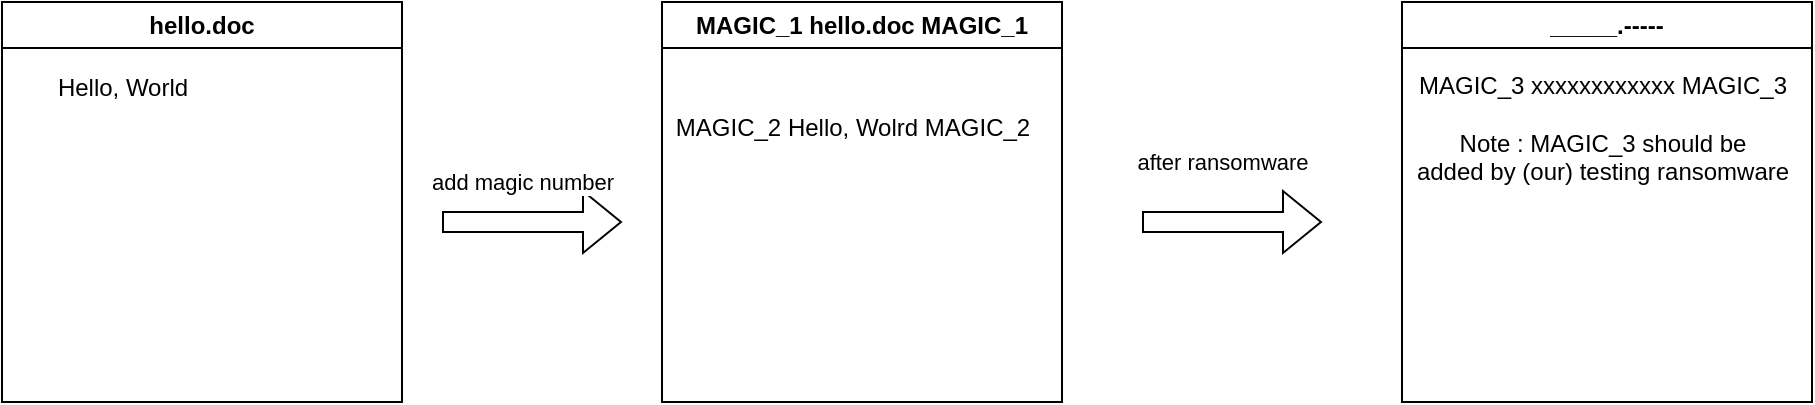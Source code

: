 <mxfile version="21.2.9" type="github">
  <diagram name="Page-1" id="K0Dp44d1ijS5Z0hwcY9W">
    <mxGraphModel dx="2074" dy="1124" grid="1" gridSize="10" guides="1" tooltips="1" connect="1" arrows="1" fold="1" page="1" pageScale="1" pageWidth="850" pageHeight="1100" math="0" shadow="0">
      <root>
        <mxCell id="0" />
        <mxCell id="1" parent="0" />
        <mxCell id="hxEO5rcAYuu_mevP24YP-1" value="hello.doc" style="swimlane;whiteSpace=wrap;html=1;" vertex="1" parent="1">
          <mxGeometry x="80" y="250" width="200" height="200" as="geometry" />
        </mxCell>
        <mxCell id="hxEO5rcAYuu_mevP24YP-2" value="Hello, World" style="text;html=1;align=center;verticalAlign=middle;resizable=0;points=[];autosize=1;strokeColor=none;fillColor=none;" vertex="1" parent="1">
          <mxGeometry x="95" y="278" width="90" height="30" as="geometry" />
        </mxCell>
        <mxCell id="hxEO5rcAYuu_mevP24YP-3" value="" style="shape=flexArrow;endArrow=classic;html=1;rounded=0;" edge="1" parent="1">
          <mxGeometry width="50" height="50" relative="1" as="geometry">
            <mxPoint x="300" y="360" as="sourcePoint" />
            <mxPoint x="390" y="360" as="targetPoint" />
          </mxGeometry>
        </mxCell>
        <mxCell id="hxEO5rcAYuu_mevP24YP-9" value="add magic number" style="edgeLabel;html=1;align=center;verticalAlign=middle;resizable=0;points=[];" vertex="1" connectable="0" parent="hxEO5rcAYuu_mevP24YP-3">
          <mxGeometry x="-0.422" y="1" relative="1" as="geometry">
            <mxPoint x="14" y="-19" as="offset" />
          </mxGeometry>
        </mxCell>
        <mxCell id="hxEO5rcAYuu_mevP24YP-4" value="MAGIC_1 hello.doc MAGIC_1" style="swimlane;whiteSpace=wrap;html=1;startSize=23;" vertex="1" parent="1">
          <mxGeometry x="410" y="250" width="200" height="200" as="geometry" />
        </mxCell>
        <mxCell id="hxEO5rcAYuu_mevP24YP-5" value="MAGIC_2 Hello, Wolrd MAGIC_2" style="text;html=1;align=center;verticalAlign=middle;resizable=0;points=[];autosize=1;strokeColor=none;fillColor=none;" vertex="1" parent="hxEO5rcAYuu_mevP24YP-4">
          <mxGeometry x="-5" y="48" width="200" height="30" as="geometry" />
        </mxCell>
        <mxCell id="hxEO5rcAYuu_mevP24YP-6" value="" style="shape=flexArrow;endArrow=classic;html=1;rounded=0;" edge="1" parent="1">
          <mxGeometry width="50" height="50" relative="1" as="geometry">
            <mxPoint x="650" y="360" as="sourcePoint" />
            <mxPoint x="740" y="360" as="targetPoint" />
          </mxGeometry>
        </mxCell>
        <mxCell id="hxEO5rcAYuu_mevP24YP-7" value="_____.-----" style="swimlane;whiteSpace=wrap;html=1;startSize=23;" vertex="1" parent="1">
          <mxGeometry x="780" y="250" width="205" height="200" as="geometry" />
        </mxCell>
        <mxCell id="hxEO5rcAYuu_mevP24YP-8" value="MAGIC_3 xxxxxxxxxxxx MAGIC_3&lt;br&gt;&lt;br&gt;Note : MAGIC_3 should be &lt;br&gt;added by (our) testing ransomware" style="text;html=1;align=center;verticalAlign=middle;resizable=0;points=[];autosize=1;strokeColor=none;fillColor=none;" vertex="1" parent="hxEO5rcAYuu_mevP24YP-7">
          <mxGeometry x="-5" y="28" width="210" height="70" as="geometry" />
        </mxCell>
        <mxCell id="hxEO5rcAYuu_mevP24YP-10" value="after ransomware" style="edgeLabel;html=1;align=center;verticalAlign=middle;resizable=0;points=[];" vertex="1" connectable="0" parent="1">
          <mxGeometry x="690" y="330" as="geometry" />
        </mxCell>
      </root>
    </mxGraphModel>
  </diagram>
</mxfile>
